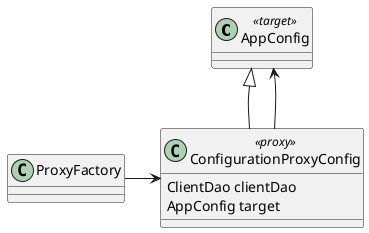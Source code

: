 @startuml

class t as "AppConfig"<<target>>
class  p as "ConfigurationProxyConfig"<<proxy>> {
  ClientDao clientDao
  AppConfig target
}
class c as "ProxyFactory"


p -up-|> t
p --> t
c -right-> p

@enduml
